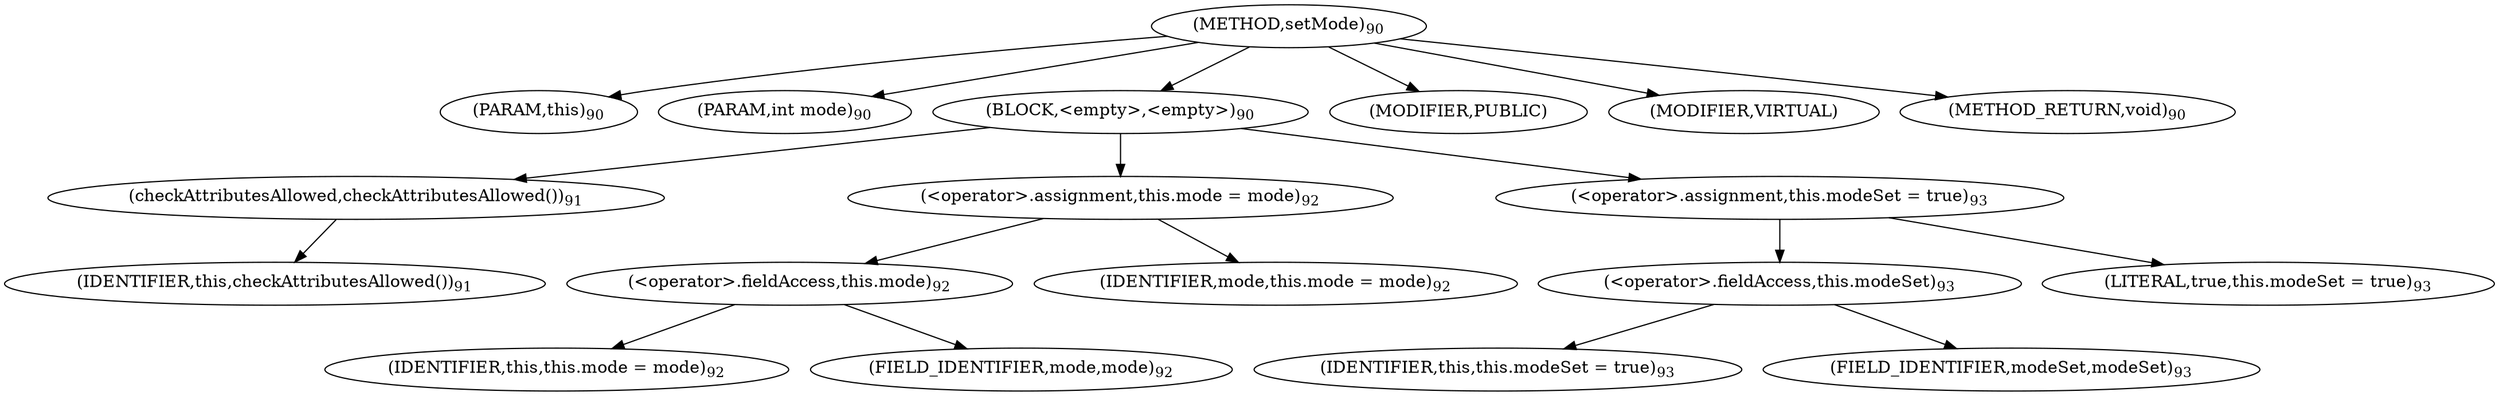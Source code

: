 digraph "setMode" {  
"198" [label = <(METHOD,setMode)<SUB>90</SUB>> ]
"12" [label = <(PARAM,this)<SUB>90</SUB>> ]
"199" [label = <(PARAM,int mode)<SUB>90</SUB>> ]
"200" [label = <(BLOCK,&lt;empty&gt;,&lt;empty&gt;)<SUB>90</SUB>> ]
"201" [label = <(checkAttributesAllowed,checkAttributesAllowed())<SUB>91</SUB>> ]
"11" [label = <(IDENTIFIER,this,checkAttributesAllowed())<SUB>91</SUB>> ]
"202" [label = <(&lt;operator&gt;.assignment,this.mode = mode)<SUB>92</SUB>> ]
"203" [label = <(&lt;operator&gt;.fieldAccess,this.mode)<SUB>92</SUB>> ]
"13" [label = <(IDENTIFIER,this,this.mode = mode)<SUB>92</SUB>> ]
"204" [label = <(FIELD_IDENTIFIER,mode,mode)<SUB>92</SUB>> ]
"205" [label = <(IDENTIFIER,mode,this.mode = mode)<SUB>92</SUB>> ]
"206" [label = <(&lt;operator&gt;.assignment,this.modeSet = true)<SUB>93</SUB>> ]
"207" [label = <(&lt;operator&gt;.fieldAccess,this.modeSet)<SUB>93</SUB>> ]
"208" [label = <(IDENTIFIER,this,this.modeSet = true)<SUB>93</SUB>> ]
"209" [label = <(FIELD_IDENTIFIER,modeSet,modeSet)<SUB>93</SUB>> ]
"210" [label = <(LITERAL,true,this.modeSet = true)<SUB>93</SUB>> ]
"211" [label = <(MODIFIER,PUBLIC)> ]
"212" [label = <(MODIFIER,VIRTUAL)> ]
"213" [label = <(METHOD_RETURN,void)<SUB>90</SUB>> ]
  "198" -> "12" 
  "198" -> "199" 
  "198" -> "200" 
  "198" -> "211" 
  "198" -> "212" 
  "198" -> "213" 
  "200" -> "201" 
  "200" -> "202" 
  "200" -> "206" 
  "201" -> "11" 
  "202" -> "203" 
  "202" -> "205" 
  "203" -> "13" 
  "203" -> "204" 
  "206" -> "207" 
  "206" -> "210" 
  "207" -> "208" 
  "207" -> "209" 
}
